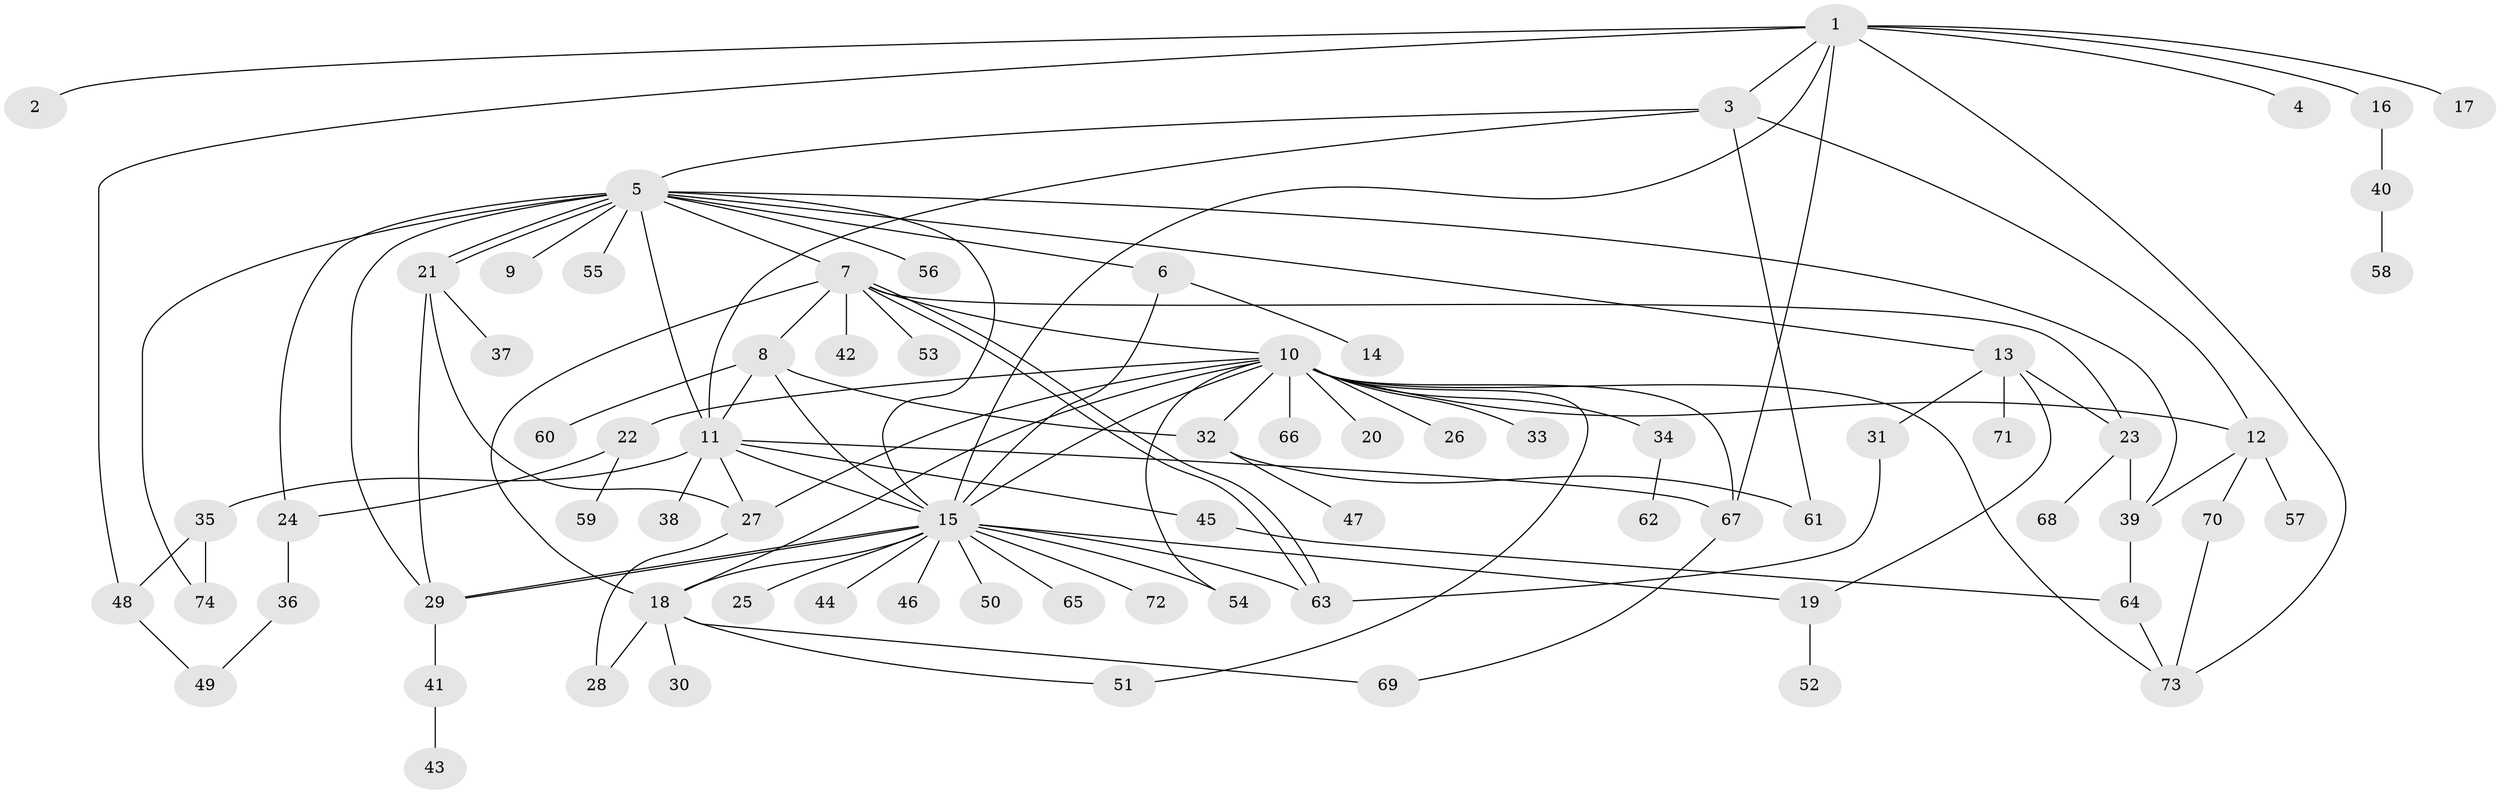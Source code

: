 // Generated by graph-tools (version 1.1) at 2025/11/02/27/25 16:11:14]
// undirected, 74 vertices, 112 edges
graph export_dot {
graph [start="1"]
  node [color=gray90,style=filled];
  1;
  2;
  3;
  4;
  5;
  6;
  7;
  8;
  9;
  10;
  11;
  12;
  13;
  14;
  15;
  16;
  17;
  18;
  19;
  20;
  21;
  22;
  23;
  24;
  25;
  26;
  27;
  28;
  29;
  30;
  31;
  32;
  33;
  34;
  35;
  36;
  37;
  38;
  39;
  40;
  41;
  42;
  43;
  44;
  45;
  46;
  47;
  48;
  49;
  50;
  51;
  52;
  53;
  54;
  55;
  56;
  57;
  58;
  59;
  60;
  61;
  62;
  63;
  64;
  65;
  66;
  67;
  68;
  69;
  70;
  71;
  72;
  73;
  74;
  1 -- 2;
  1 -- 3;
  1 -- 4;
  1 -- 15;
  1 -- 16;
  1 -- 17;
  1 -- 48;
  1 -- 67;
  1 -- 73;
  3 -- 5;
  3 -- 11;
  3 -- 12;
  3 -- 61;
  5 -- 6;
  5 -- 7;
  5 -- 9;
  5 -- 11;
  5 -- 13;
  5 -- 15;
  5 -- 21;
  5 -- 21;
  5 -- 24;
  5 -- 29;
  5 -- 39;
  5 -- 55;
  5 -- 56;
  5 -- 74;
  6 -- 14;
  6 -- 15;
  7 -- 8;
  7 -- 10;
  7 -- 18;
  7 -- 23;
  7 -- 42;
  7 -- 53;
  7 -- 63;
  7 -- 63;
  8 -- 11;
  8 -- 15;
  8 -- 32;
  8 -- 60;
  10 -- 12;
  10 -- 15;
  10 -- 18;
  10 -- 20;
  10 -- 22;
  10 -- 26;
  10 -- 27;
  10 -- 32;
  10 -- 33;
  10 -- 34;
  10 -- 51;
  10 -- 54;
  10 -- 66;
  10 -- 67;
  10 -- 73;
  11 -- 15;
  11 -- 27;
  11 -- 35;
  11 -- 38;
  11 -- 45;
  11 -- 67;
  12 -- 39;
  12 -- 57;
  12 -- 70;
  13 -- 19;
  13 -- 23;
  13 -- 31;
  13 -- 71;
  15 -- 18;
  15 -- 19;
  15 -- 25;
  15 -- 29;
  15 -- 29;
  15 -- 44;
  15 -- 46;
  15 -- 50;
  15 -- 54;
  15 -- 63;
  15 -- 65;
  15 -- 72;
  16 -- 40;
  18 -- 28;
  18 -- 30;
  18 -- 51;
  18 -- 69;
  19 -- 52;
  21 -- 27;
  21 -- 29;
  21 -- 37;
  22 -- 24;
  22 -- 59;
  23 -- 39;
  23 -- 68;
  24 -- 36;
  27 -- 28;
  29 -- 41;
  31 -- 63;
  32 -- 47;
  32 -- 61;
  34 -- 62;
  35 -- 48;
  35 -- 74;
  36 -- 49;
  39 -- 64;
  40 -- 58;
  41 -- 43;
  45 -- 64;
  48 -- 49;
  64 -- 73;
  67 -- 69;
  70 -- 73;
}
